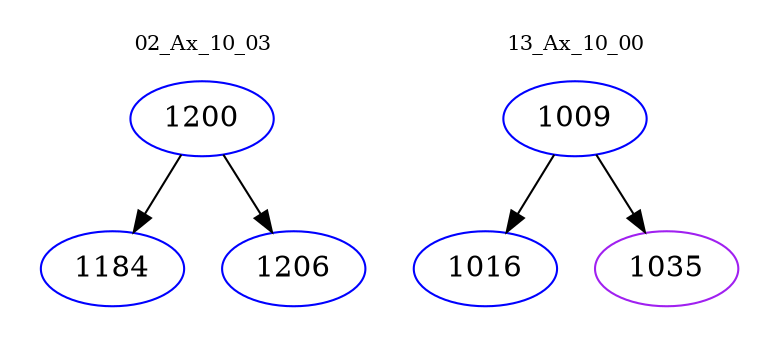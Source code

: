 digraph{
subgraph cluster_0 {
color = white
label = "02_Ax_10_03";
fontsize=10;
T0_1200 [label="1200", color="blue"]
T0_1200 -> T0_1184 [color="black"]
T0_1184 [label="1184", color="blue"]
T0_1200 -> T0_1206 [color="black"]
T0_1206 [label="1206", color="blue"]
}
subgraph cluster_1 {
color = white
label = "13_Ax_10_00";
fontsize=10;
T1_1009 [label="1009", color="blue"]
T1_1009 -> T1_1016 [color="black"]
T1_1016 [label="1016", color="blue"]
T1_1009 -> T1_1035 [color="black"]
T1_1035 [label="1035", color="purple"]
}
}
